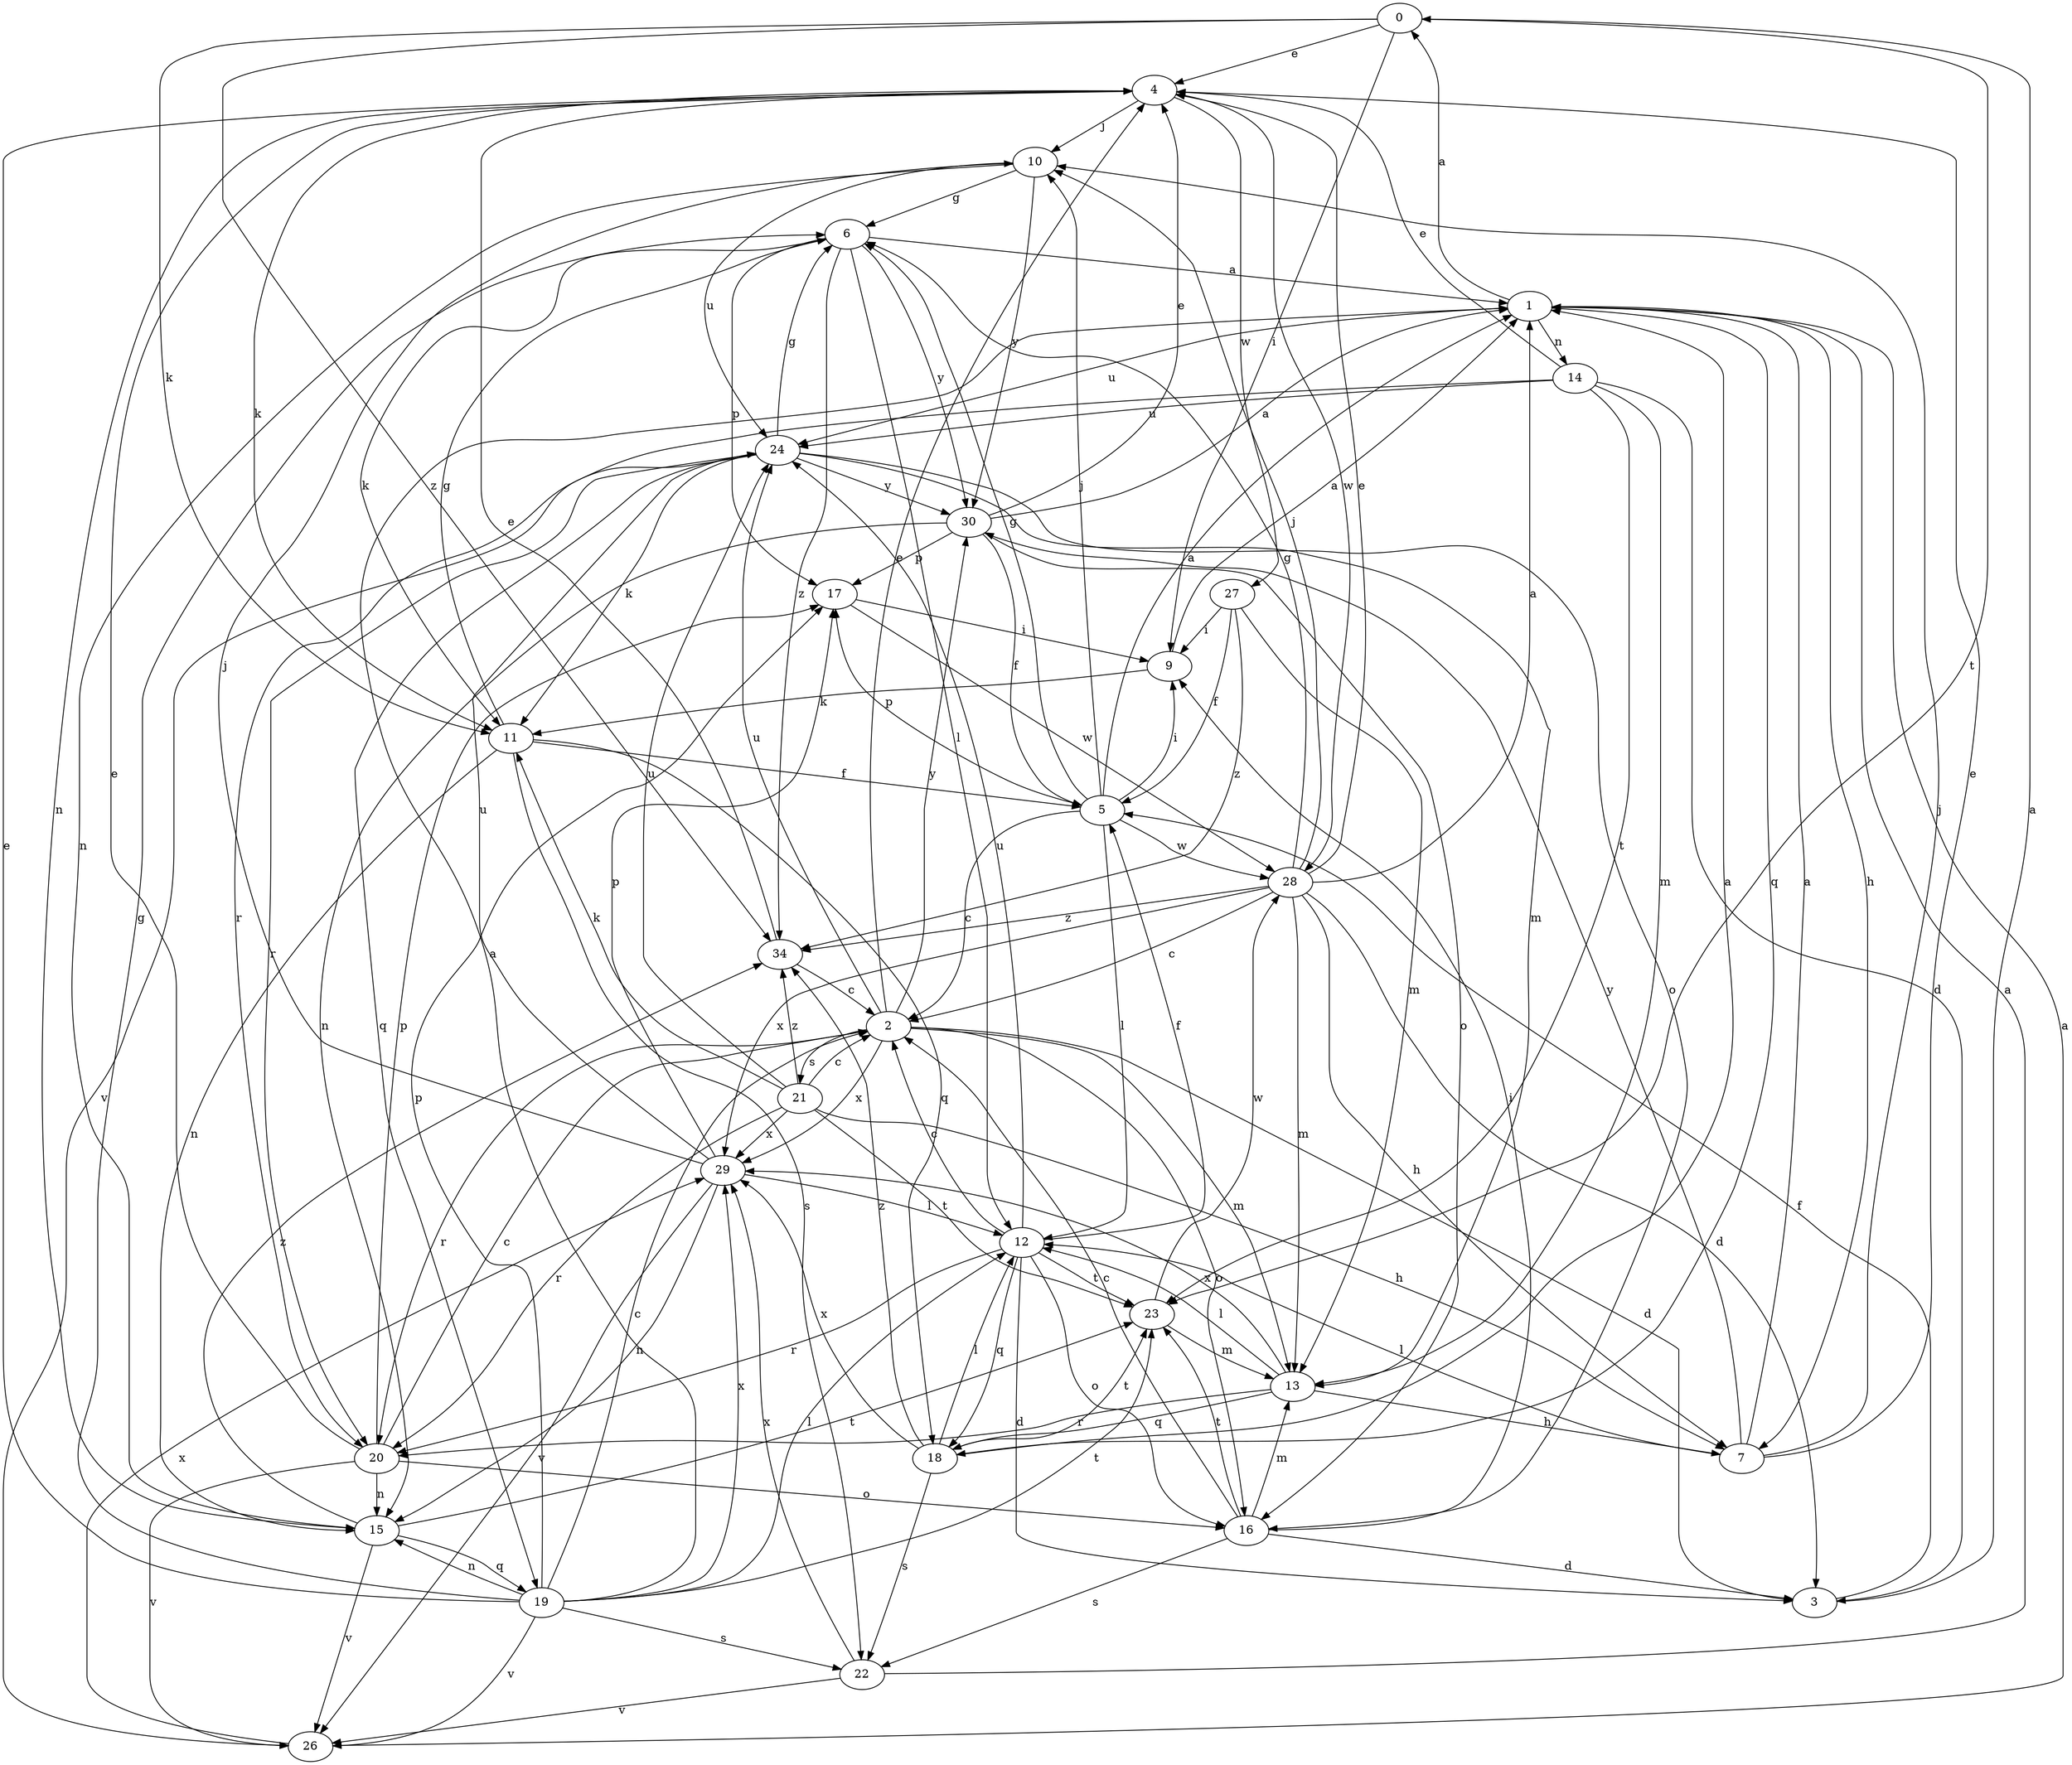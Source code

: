 strict digraph  {
0;
1;
2;
3;
4;
5;
6;
7;
9;
10;
11;
12;
13;
14;
15;
16;
17;
18;
19;
20;
21;
22;
23;
24;
26;
27;
28;
29;
30;
34;
0 -> 4  [label=e];
0 -> 9  [label=i];
0 -> 11  [label=k];
0 -> 23  [label=t];
0 -> 34  [label=z];
1 -> 0  [label=a];
1 -> 7  [label=h];
1 -> 14  [label=n];
1 -> 18  [label=q];
1 -> 24  [label=u];
2 -> 3  [label=d];
2 -> 4  [label=e];
2 -> 13  [label=m];
2 -> 16  [label=o];
2 -> 20  [label=r];
2 -> 21  [label=s];
2 -> 24  [label=u];
2 -> 29  [label=x];
2 -> 30  [label=y];
3 -> 0  [label=a];
3 -> 5  [label=f];
4 -> 10  [label=j];
4 -> 11  [label=k];
4 -> 15  [label=n];
4 -> 27  [label=w];
4 -> 28  [label=w];
5 -> 1  [label=a];
5 -> 2  [label=c];
5 -> 6  [label=g];
5 -> 9  [label=i];
5 -> 10  [label=j];
5 -> 12  [label=l];
5 -> 17  [label=p];
5 -> 28  [label=w];
6 -> 1  [label=a];
6 -> 11  [label=k];
6 -> 12  [label=l];
6 -> 17  [label=p];
6 -> 30  [label=y];
6 -> 34  [label=z];
7 -> 1  [label=a];
7 -> 4  [label=e];
7 -> 10  [label=j];
7 -> 12  [label=l];
7 -> 30  [label=y];
9 -> 1  [label=a];
9 -> 11  [label=k];
10 -> 6  [label=g];
10 -> 15  [label=n];
10 -> 24  [label=u];
10 -> 30  [label=y];
11 -> 5  [label=f];
11 -> 6  [label=g];
11 -> 15  [label=n];
11 -> 18  [label=q];
11 -> 22  [label=s];
12 -> 2  [label=c];
12 -> 3  [label=d];
12 -> 5  [label=f];
12 -> 16  [label=o];
12 -> 18  [label=q];
12 -> 20  [label=r];
12 -> 23  [label=t];
12 -> 24  [label=u];
13 -> 7  [label=h];
13 -> 12  [label=l];
13 -> 18  [label=q];
13 -> 20  [label=r];
13 -> 29  [label=x];
14 -> 3  [label=d];
14 -> 4  [label=e];
14 -> 13  [label=m];
14 -> 20  [label=r];
14 -> 23  [label=t];
14 -> 24  [label=u];
15 -> 19  [label=q];
15 -> 23  [label=t];
15 -> 26  [label=v];
15 -> 34  [label=z];
16 -> 2  [label=c];
16 -> 3  [label=d];
16 -> 9  [label=i];
16 -> 13  [label=m];
16 -> 22  [label=s];
16 -> 23  [label=t];
17 -> 9  [label=i];
17 -> 28  [label=w];
18 -> 1  [label=a];
18 -> 12  [label=l];
18 -> 22  [label=s];
18 -> 23  [label=t];
18 -> 29  [label=x];
18 -> 34  [label=z];
19 -> 1  [label=a];
19 -> 2  [label=c];
19 -> 4  [label=e];
19 -> 6  [label=g];
19 -> 12  [label=l];
19 -> 15  [label=n];
19 -> 17  [label=p];
19 -> 22  [label=s];
19 -> 23  [label=t];
19 -> 26  [label=v];
19 -> 29  [label=x];
20 -> 2  [label=c];
20 -> 4  [label=e];
20 -> 15  [label=n];
20 -> 16  [label=o];
20 -> 17  [label=p];
20 -> 26  [label=v];
21 -> 2  [label=c];
21 -> 7  [label=h];
21 -> 11  [label=k];
21 -> 20  [label=r];
21 -> 23  [label=t];
21 -> 24  [label=u];
21 -> 29  [label=x];
21 -> 34  [label=z];
22 -> 1  [label=a];
22 -> 26  [label=v];
22 -> 29  [label=x];
23 -> 13  [label=m];
23 -> 28  [label=w];
24 -> 6  [label=g];
24 -> 11  [label=k];
24 -> 13  [label=m];
24 -> 16  [label=o];
24 -> 19  [label=q];
24 -> 20  [label=r];
24 -> 26  [label=v];
24 -> 30  [label=y];
26 -> 1  [label=a];
26 -> 29  [label=x];
27 -> 5  [label=f];
27 -> 9  [label=i];
27 -> 13  [label=m];
27 -> 34  [label=z];
28 -> 1  [label=a];
28 -> 2  [label=c];
28 -> 3  [label=d];
28 -> 4  [label=e];
28 -> 6  [label=g];
28 -> 7  [label=h];
28 -> 10  [label=j];
28 -> 13  [label=m];
28 -> 29  [label=x];
28 -> 34  [label=z];
29 -> 10  [label=j];
29 -> 12  [label=l];
29 -> 15  [label=n];
29 -> 17  [label=p];
29 -> 24  [label=u];
29 -> 26  [label=v];
30 -> 1  [label=a];
30 -> 4  [label=e];
30 -> 5  [label=f];
30 -> 15  [label=n];
30 -> 16  [label=o];
30 -> 17  [label=p];
34 -> 2  [label=c];
34 -> 4  [label=e];
}
